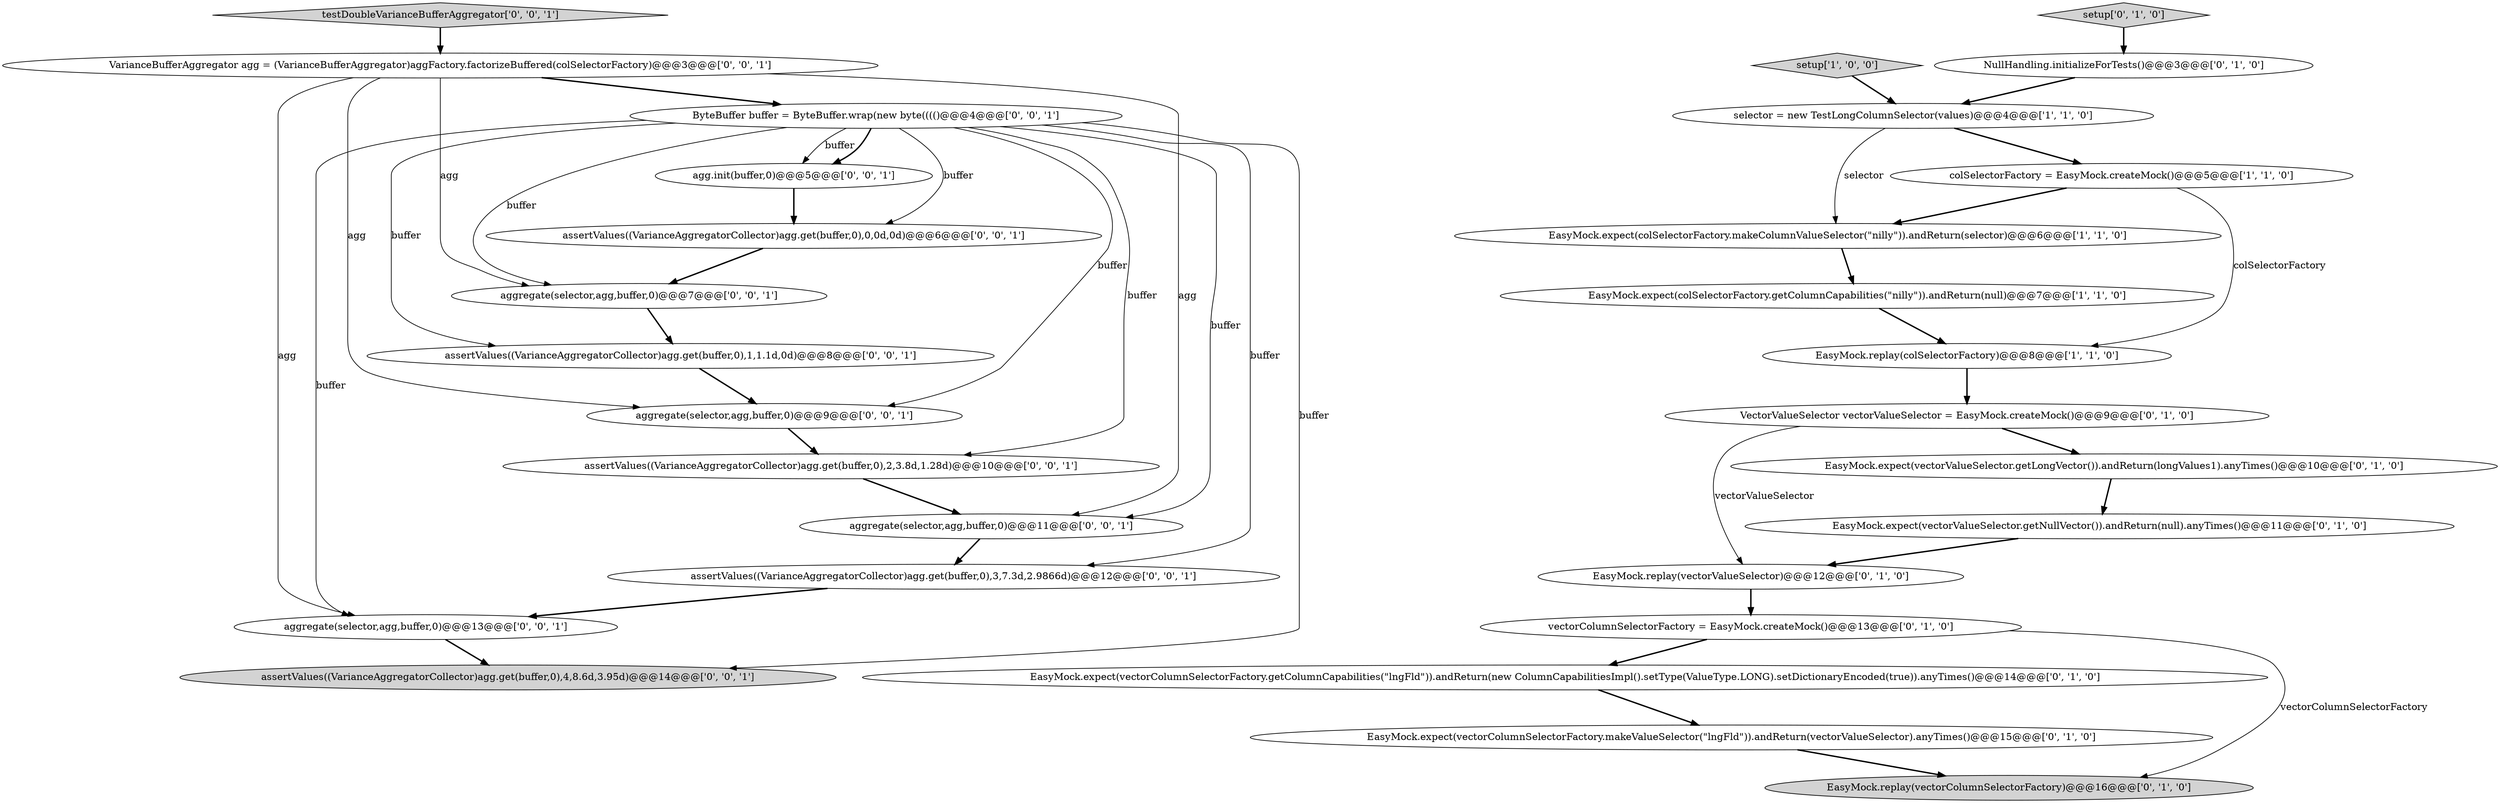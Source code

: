 digraph {
21 [style = filled, label = "aggregate(selector,agg,buffer,0)@@@9@@@['0', '0', '1']", fillcolor = white, shape = ellipse image = "AAA0AAABBB3BBB"];
9 [style = filled, label = "vectorColumnSelectorFactory = EasyMock.createMock()@@@13@@@['0', '1', '0']", fillcolor = white, shape = ellipse image = "AAA1AAABBB2BBB"];
28 [style = filled, label = "assertValues((VarianceAggregatorCollector)agg.get(buffer,0),2,3.8d,1.28d)@@@10@@@['0', '0', '1']", fillcolor = white, shape = ellipse image = "AAA0AAABBB3BBB"];
5 [style = filled, label = "setup['1', '0', '0']", fillcolor = lightgray, shape = diamond image = "AAA0AAABBB1BBB"];
7 [style = filled, label = "EasyMock.expect(vectorColumnSelectorFactory.getColumnCapabilities(\"lngFld\")).andReturn(new ColumnCapabilitiesImpl().setType(ValueType.LONG).setDictionaryEncoded(true)).anyTimes()@@@14@@@['0', '1', '0']", fillcolor = white, shape = ellipse image = "AAA1AAABBB2BBB"];
13 [style = filled, label = "EasyMock.expect(vectorColumnSelectorFactory.makeValueSelector(\"lngFld\")).andReturn(vectorValueSelector).anyTimes()@@@15@@@['0', '1', '0']", fillcolor = white, shape = ellipse image = "AAA1AAABBB2BBB"];
0 [style = filled, label = "selector = new TestLongColumnSelector(values)@@@4@@@['1', '1', '0']", fillcolor = white, shape = ellipse image = "AAA0AAABBB1BBB"];
3 [style = filled, label = "EasyMock.expect(colSelectorFactory.makeColumnValueSelector(\"nilly\")).andReturn(selector)@@@6@@@['1', '1', '0']", fillcolor = white, shape = ellipse image = "AAA0AAABBB1BBB"];
15 [style = filled, label = "EasyMock.replay(vectorValueSelector)@@@12@@@['0', '1', '0']", fillcolor = white, shape = ellipse image = "AAA1AAABBB2BBB"];
17 [style = filled, label = "VarianceBufferAggregator agg = (VarianceBufferAggregator)aggFactory.factorizeBuffered(colSelectorFactory)@@@3@@@['0', '0', '1']", fillcolor = white, shape = ellipse image = "AAA0AAABBB3BBB"];
26 [style = filled, label = "testDoubleVarianceBufferAggregator['0', '0', '1']", fillcolor = lightgray, shape = diamond image = "AAA0AAABBB3BBB"];
20 [style = filled, label = "assertValues((VarianceAggregatorCollector)agg.get(buffer,0),4,8.6d,3.95d)@@@14@@@['0', '0', '1']", fillcolor = lightgray, shape = ellipse image = "AAA0AAABBB3BBB"];
6 [style = filled, label = "NullHandling.initializeForTests()@@@3@@@['0', '1', '0']", fillcolor = white, shape = ellipse image = "AAA1AAABBB2BBB"];
12 [style = filled, label = "EasyMock.expect(vectorValueSelector.getLongVector()).andReturn(longValues1).anyTimes()@@@10@@@['0', '1', '0']", fillcolor = white, shape = ellipse image = "AAA1AAABBB2BBB"];
10 [style = filled, label = "VectorValueSelector vectorValueSelector = EasyMock.createMock()@@@9@@@['0', '1', '0']", fillcolor = white, shape = ellipse image = "AAA1AAABBB2BBB"];
24 [style = filled, label = "assertValues((VarianceAggregatorCollector)agg.get(buffer,0),1,1.1d,0d)@@@8@@@['0', '0', '1']", fillcolor = white, shape = ellipse image = "AAA0AAABBB3BBB"];
2 [style = filled, label = "EasyMock.expect(colSelectorFactory.getColumnCapabilities(\"nilly\")).andReturn(null)@@@7@@@['1', '1', '0']", fillcolor = white, shape = ellipse image = "AAA0AAABBB1BBB"];
4 [style = filled, label = "EasyMock.replay(colSelectorFactory)@@@8@@@['1', '1', '0']", fillcolor = white, shape = ellipse image = "AAA0AAABBB1BBB"];
27 [style = filled, label = "aggregate(selector,agg,buffer,0)@@@11@@@['0', '0', '1']", fillcolor = white, shape = ellipse image = "AAA0AAABBB3BBB"];
23 [style = filled, label = "aggregate(selector,agg,buffer,0)@@@13@@@['0', '0', '1']", fillcolor = white, shape = ellipse image = "AAA0AAABBB3BBB"];
11 [style = filled, label = "setup['0', '1', '0']", fillcolor = lightgray, shape = diamond image = "AAA0AAABBB2BBB"];
25 [style = filled, label = "agg.init(buffer,0)@@@5@@@['0', '0', '1']", fillcolor = white, shape = ellipse image = "AAA0AAABBB3BBB"];
8 [style = filled, label = "EasyMock.expect(vectorValueSelector.getNullVector()).andReturn(null).anyTimes()@@@11@@@['0', '1', '0']", fillcolor = white, shape = ellipse image = "AAA1AAABBB2BBB"];
18 [style = filled, label = "ByteBuffer buffer = ByteBuffer.wrap(new byte(((()@@@4@@@['0', '0', '1']", fillcolor = white, shape = ellipse image = "AAA0AAABBB3BBB"];
22 [style = filled, label = "aggregate(selector,agg,buffer,0)@@@7@@@['0', '0', '1']", fillcolor = white, shape = ellipse image = "AAA0AAABBB3BBB"];
1 [style = filled, label = "colSelectorFactory = EasyMock.createMock()@@@5@@@['1', '1', '0']", fillcolor = white, shape = ellipse image = "AAA0AAABBB1BBB"];
14 [style = filled, label = "EasyMock.replay(vectorColumnSelectorFactory)@@@16@@@['0', '1', '0']", fillcolor = lightgray, shape = ellipse image = "AAA1AAABBB2BBB"];
19 [style = filled, label = "assertValues((VarianceAggregatorCollector)agg.get(buffer,0),0,0d,0d)@@@6@@@['0', '0', '1']", fillcolor = white, shape = ellipse image = "AAA0AAABBB3BBB"];
16 [style = filled, label = "assertValues((VarianceAggregatorCollector)agg.get(buffer,0),3,7.3d,2.9866d)@@@12@@@['0', '0', '1']", fillcolor = white, shape = ellipse image = "AAA0AAABBB3BBB"];
24->21 [style = bold, label=""];
17->27 [style = solid, label="agg"];
17->21 [style = solid, label="agg"];
0->3 [style = solid, label="selector"];
26->17 [style = bold, label=""];
2->4 [style = bold, label=""];
15->9 [style = bold, label=""];
3->2 [style = bold, label=""];
22->24 [style = bold, label=""];
21->28 [style = bold, label=""];
25->19 [style = bold, label=""];
6->0 [style = bold, label=""];
18->25 [style = solid, label="buffer"];
18->25 [style = bold, label=""];
19->22 [style = bold, label=""];
18->19 [style = solid, label="buffer"];
18->28 [style = solid, label="buffer"];
11->6 [style = bold, label=""];
0->1 [style = bold, label=""];
18->22 [style = solid, label="buffer"];
9->7 [style = bold, label=""];
27->16 [style = bold, label=""];
10->12 [style = bold, label=""];
7->13 [style = bold, label=""];
28->27 [style = bold, label=""];
18->24 [style = solid, label="buffer"];
18->16 [style = solid, label="buffer"];
5->0 [style = bold, label=""];
1->3 [style = bold, label=""];
16->23 [style = bold, label=""];
18->20 [style = solid, label="buffer"];
23->20 [style = bold, label=""];
18->21 [style = solid, label="buffer"];
4->10 [style = bold, label=""];
17->22 [style = solid, label="agg"];
9->14 [style = solid, label="vectorColumnSelectorFactory"];
18->27 [style = solid, label="buffer"];
13->14 [style = bold, label=""];
18->23 [style = solid, label="buffer"];
12->8 [style = bold, label=""];
10->15 [style = solid, label="vectorValueSelector"];
8->15 [style = bold, label=""];
17->23 [style = solid, label="agg"];
1->4 [style = solid, label="colSelectorFactory"];
17->18 [style = bold, label=""];
}
